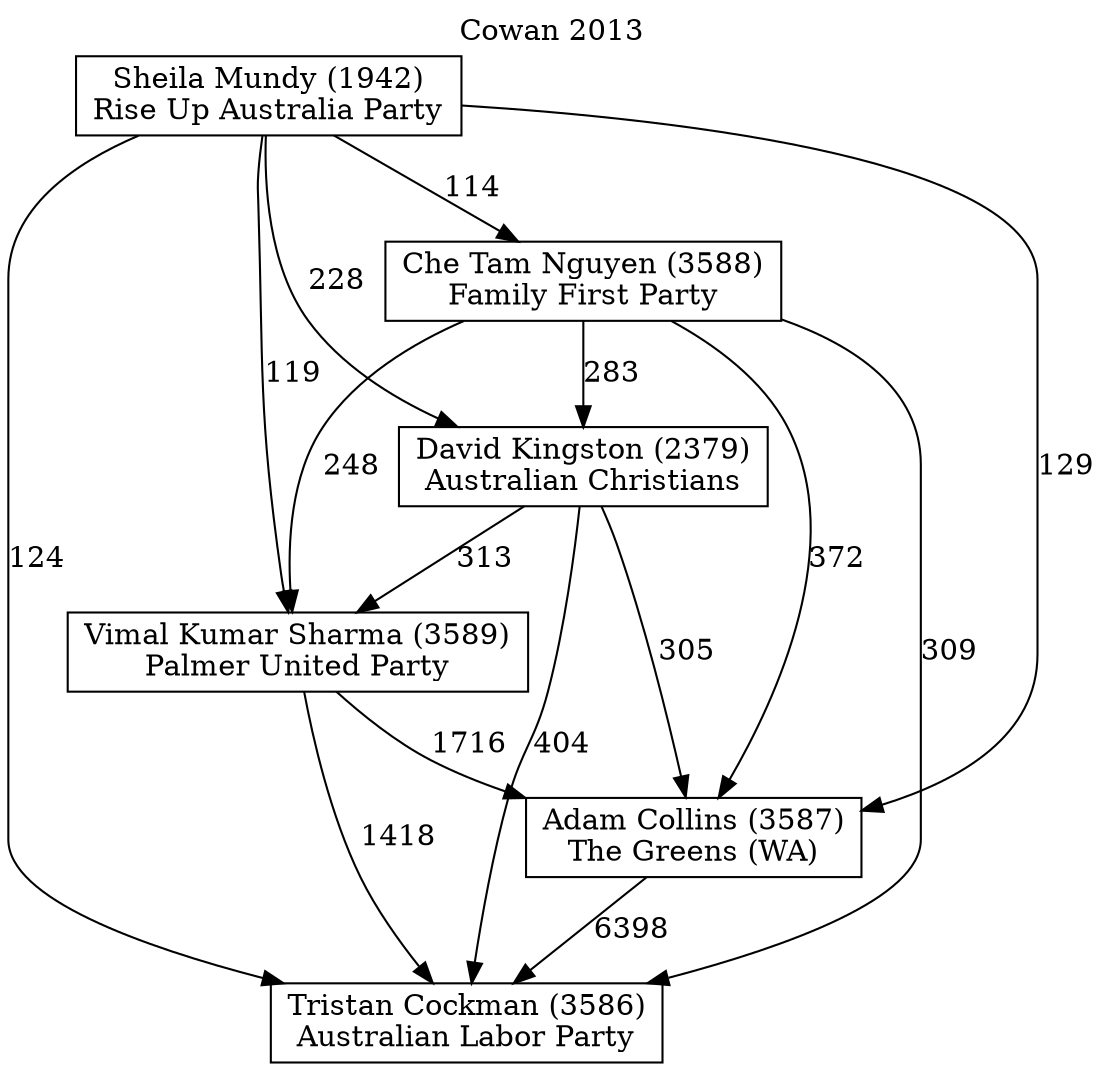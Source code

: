 // House preference flow
digraph "Tristan Cockman (3586)_Cowan_2013" {
	graph [label="Cowan 2013" labelloc=t mclimit=10]
	node [shape=box]
	"Tristan Cockman (3586)" [label="Tristan Cockman (3586)
Australian Labor Party"]
	"Adam Collins (3587)" [label="Adam Collins (3587)
The Greens (WA)"]
	"Vimal Kumar Sharma (3589)" [label="Vimal Kumar Sharma (3589)
Palmer United Party"]
	"David Kingston (2379)" [label="David Kingston (2379)
Australian Christians"]
	"Che Tam Nguyen (3588)" [label="Che Tam Nguyen (3588)
Family First Party"]
	"Sheila Mundy (1942)" [label="Sheila Mundy (1942)
Rise Up Australia Party"]
	"Adam Collins (3587)" -> "Tristan Cockman (3586)" [label=6398]
	"Vimal Kumar Sharma (3589)" -> "Adam Collins (3587)" [label=1716]
	"David Kingston (2379)" -> "Vimal Kumar Sharma (3589)" [label=313]
	"Che Tam Nguyen (3588)" -> "David Kingston (2379)" [label=283]
	"Sheila Mundy (1942)" -> "Che Tam Nguyen (3588)" [label=114]
	"Vimal Kumar Sharma (3589)" -> "Tristan Cockman (3586)" [label=1418]
	"David Kingston (2379)" -> "Tristan Cockman (3586)" [label=404]
	"Che Tam Nguyen (3588)" -> "Tristan Cockman (3586)" [label=309]
	"Sheila Mundy (1942)" -> "Tristan Cockman (3586)" [label=124]
	"Sheila Mundy (1942)" -> "David Kingston (2379)" [label=228]
	"Che Tam Nguyen (3588)" -> "Vimal Kumar Sharma (3589)" [label=248]
	"Sheila Mundy (1942)" -> "Vimal Kumar Sharma (3589)" [label=119]
	"David Kingston (2379)" -> "Adam Collins (3587)" [label=305]
	"Che Tam Nguyen (3588)" -> "Adam Collins (3587)" [label=372]
	"Sheila Mundy (1942)" -> "Adam Collins (3587)" [label=129]
}
